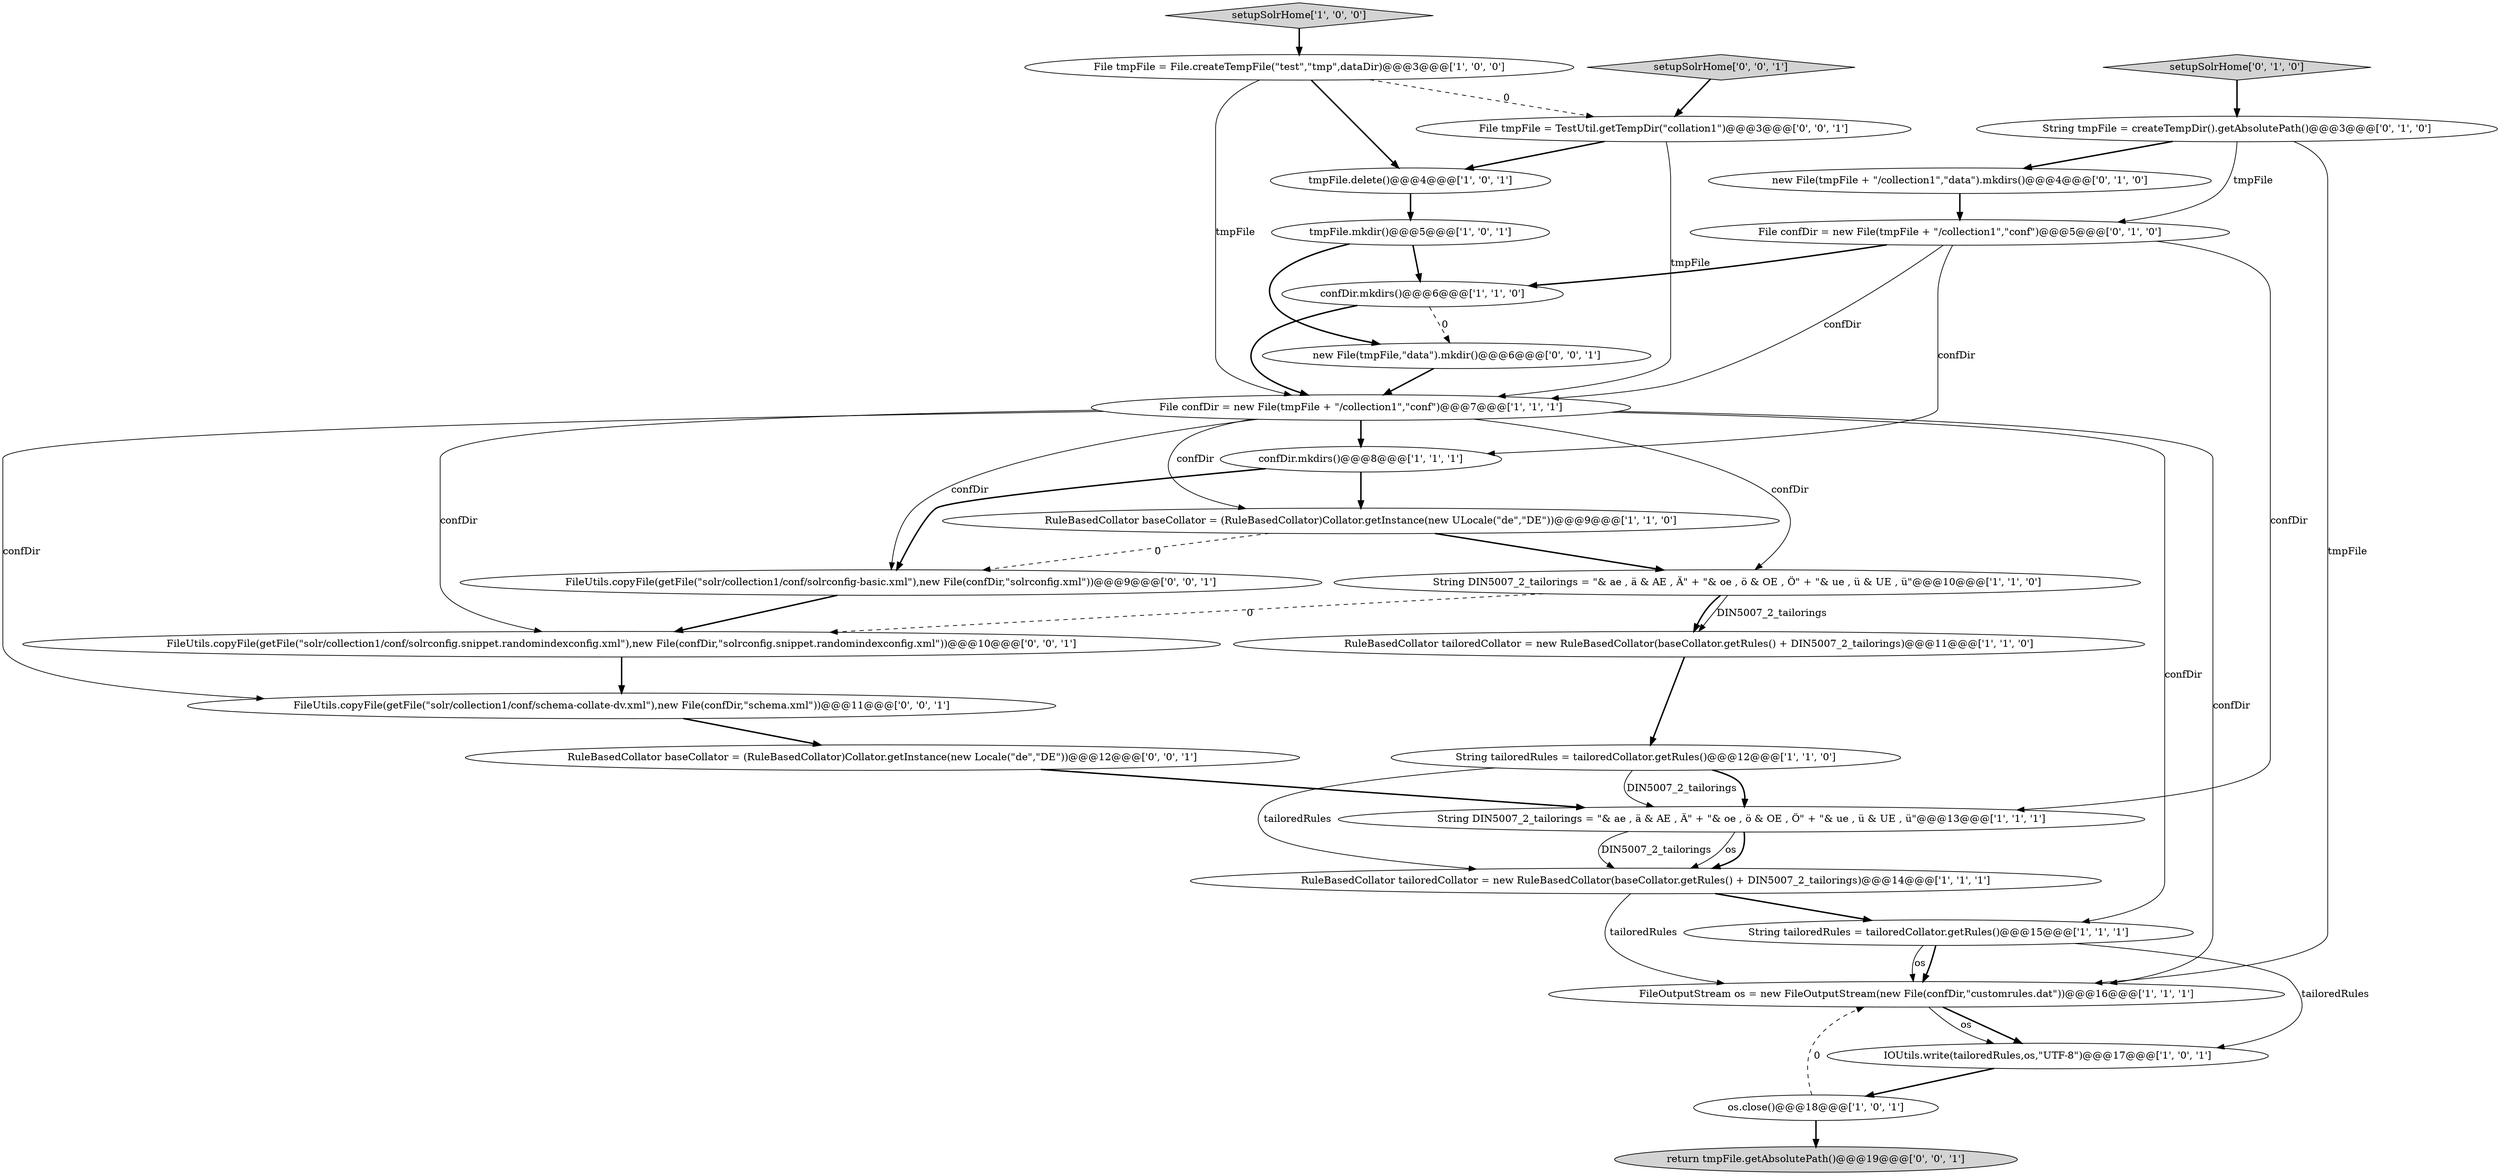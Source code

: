 digraph {
2 [style = filled, label = "FileOutputStream os = new FileOutputStream(new File(confDir,\"customrules.dat\"))@@@16@@@['1', '1', '1']", fillcolor = white, shape = ellipse image = "AAA0AAABBB1BBB"];
3 [style = filled, label = "String tailoredRules = tailoredCollator.getRules()@@@12@@@['1', '1', '0']", fillcolor = white, shape = ellipse image = "AAA0AAABBB1BBB"];
24 [style = filled, label = "FileUtils.copyFile(getFile(\"solr/collection1/conf/schema-collate-dv.xml\"),new File(confDir,\"schema.xml\"))@@@11@@@['0', '0', '1']", fillcolor = white, shape = ellipse image = "AAA0AAABBB3BBB"];
12 [style = filled, label = "setupSolrHome['1', '0', '0']", fillcolor = lightgray, shape = diamond image = "AAA0AAABBB1BBB"];
23 [style = filled, label = "FileUtils.copyFile(getFile(\"solr/collection1/conf/solrconfig.snippet.randomindexconfig.xml\"),new File(confDir,\"solrconfig.snippet.randomindexconfig.xml\"))@@@10@@@['0', '0', '1']", fillcolor = white, shape = ellipse image = "AAA0AAABBB3BBB"];
4 [style = filled, label = "String tailoredRules = tailoredCollator.getRules()@@@15@@@['1', '1', '1']", fillcolor = white, shape = ellipse image = "AAA0AAABBB1BBB"];
13 [style = filled, label = "RuleBasedCollator tailoredCollator = new RuleBasedCollator(baseCollator.getRules() + DIN5007_2_tailorings)@@@14@@@['1', '1', '1']", fillcolor = white, shape = ellipse image = "AAA0AAABBB1BBB"];
25 [style = filled, label = "FileUtils.copyFile(getFile(\"solr/collection1/conf/solrconfig-basic.xml\"),new File(confDir,\"solrconfig.xml\"))@@@9@@@['0', '0', '1']", fillcolor = white, shape = ellipse image = "AAA0AAABBB3BBB"];
20 [style = filled, label = "new File(tmpFile + \"/collection1\",\"data\").mkdirs()@@@4@@@['0', '1', '0']", fillcolor = white, shape = ellipse image = "AAA0AAABBB2BBB"];
5 [style = filled, label = "IOUtils.write(tailoredRules,os,\"UTF-8\")@@@17@@@['1', '0', '1']", fillcolor = white, shape = ellipse image = "AAA0AAABBB1BBB"];
22 [style = filled, label = "File tmpFile = TestUtil.getTempDir(\"collation1\")@@@3@@@['0', '0', '1']", fillcolor = white, shape = ellipse image = "AAA0AAABBB3BBB"];
16 [style = filled, label = "confDir.mkdirs()@@@6@@@['1', '1', '0']", fillcolor = white, shape = ellipse image = "AAA0AAABBB1BBB"];
8 [style = filled, label = "os.close()@@@18@@@['1', '0', '1']", fillcolor = white, shape = ellipse image = "AAA0AAABBB1BBB"];
27 [style = filled, label = "new File(tmpFile,\"data\").mkdir()@@@6@@@['0', '0', '1']", fillcolor = white, shape = ellipse image = "AAA0AAABBB3BBB"];
17 [style = filled, label = "File confDir = new File(tmpFile + \"/collection1\",\"conf\")@@@5@@@['0', '1', '0']", fillcolor = white, shape = ellipse image = "AAA0AAABBB2BBB"];
6 [style = filled, label = "String DIN5007_2_tailorings = \"& ae , ä & AE , Ä\" + \"& oe , ö & OE , Ö\" + \"& ue , ü & UE , ü\"@@@13@@@['1', '1', '1']", fillcolor = white, shape = ellipse image = "AAA0AAABBB1BBB"];
14 [style = filled, label = "confDir.mkdirs()@@@8@@@['1', '1', '1']", fillcolor = white, shape = ellipse image = "AAA0AAABBB1BBB"];
1 [style = filled, label = "RuleBasedCollator baseCollator = (RuleBasedCollator)Collator.getInstance(new ULocale(\"de\",\"DE\"))@@@9@@@['1', '1', '0']", fillcolor = white, shape = ellipse image = "AAA0AAABBB1BBB"];
7 [style = filled, label = "tmpFile.mkdir()@@@5@@@['1', '0', '1']", fillcolor = white, shape = ellipse image = "AAA0AAABBB1BBB"];
10 [style = filled, label = "tmpFile.delete()@@@4@@@['1', '0', '1']", fillcolor = white, shape = ellipse image = "AAA0AAABBB1BBB"];
21 [style = filled, label = "RuleBasedCollator baseCollator = (RuleBasedCollator)Collator.getInstance(new Locale(\"de\",\"DE\"))@@@12@@@['0', '0', '1']", fillcolor = white, shape = ellipse image = "AAA0AAABBB3BBB"];
11 [style = filled, label = "String DIN5007_2_tailorings = \"& ae , ä & AE , Ä\" + \"& oe , ö & OE , Ö\" + \"& ue , ü & UE , ü\"@@@10@@@['1', '1', '0']", fillcolor = white, shape = ellipse image = "AAA0AAABBB1BBB"];
19 [style = filled, label = "setupSolrHome['0', '1', '0']", fillcolor = lightgray, shape = diamond image = "AAA0AAABBB2BBB"];
28 [style = filled, label = "return tmpFile.getAbsolutePath()@@@19@@@['0', '0', '1']", fillcolor = lightgray, shape = ellipse image = "AAA0AAABBB3BBB"];
0 [style = filled, label = "File tmpFile = File.createTempFile(\"test\",\"tmp\",dataDir)@@@3@@@['1', '0', '0']", fillcolor = white, shape = ellipse image = "AAA0AAABBB1BBB"];
15 [style = filled, label = "RuleBasedCollator tailoredCollator = new RuleBasedCollator(baseCollator.getRules() + DIN5007_2_tailorings)@@@11@@@['1', '1', '0']", fillcolor = white, shape = ellipse image = "AAA0AAABBB1BBB"];
18 [style = filled, label = "String tmpFile = createTempDir().getAbsolutePath()@@@3@@@['0', '1', '0']", fillcolor = white, shape = ellipse image = "AAA0AAABBB2BBB"];
26 [style = filled, label = "setupSolrHome['0', '0', '1']", fillcolor = lightgray, shape = diamond image = "AAA0AAABBB3BBB"];
9 [style = filled, label = "File confDir = new File(tmpFile + \"/collection1\",\"conf\")@@@7@@@['1', '1', '1']", fillcolor = white, shape = ellipse image = "AAA0AAABBB1BBB"];
24->21 [style = bold, label=""];
25->23 [style = bold, label=""];
12->0 [style = bold, label=""];
26->22 [style = bold, label=""];
6->13 [style = solid, label="os"];
1->25 [style = dashed, label="0"];
5->8 [style = bold, label=""];
18->20 [style = bold, label=""];
13->4 [style = bold, label=""];
11->15 [style = solid, label="DIN5007_2_tailorings"];
9->4 [style = solid, label="confDir"];
23->24 [style = bold, label=""];
9->23 [style = solid, label="confDir"];
22->9 [style = solid, label="tmpFile"];
2->5 [style = bold, label=""];
17->9 [style = solid, label="confDir"];
13->2 [style = solid, label="tailoredRules"];
7->16 [style = bold, label=""];
0->9 [style = solid, label="tmpFile"];
4->5 [style = solid, label="tailoredRules"];
17->14 [style = solid, label="confDir"];
27->9 [style = bold, label=""];
6->13 [style = bold, label=""];
11->15 [style = bold, label=""];
16->27 [style = dashed, label="0"];
2->5 [style = solid, label="os"];
11->23 [style = dashed, label="0"];
9->11 [style = solid, label="confDir"];
4->2 [style = bold, label=""];
1->11 [style = bold, label=""];
3->6 [style = bold, label=""];
14->1 [style = bold, label=""];
3->13 [style = solid, label="tailoredRules"];
0->10 [style = bold, label=""];
6->13 [style = solid, label="DIN5007_2_tailorings"];
9->1 [style = solid, label="confDir"];
10->7 [style = bold, label=""];
4->2 [style = solid, label="os"];
18->2 [style = solid, label="tmpFile"];
9->24 [style = solid, label="confDir"];
17->6 [style = solid, label="confDir"];
9->25 [style = solid, label="confDir"];
8->28 [style = bold, label=""];
3->6 [style = solid, label="DIN5007_2_tailorings"];
9->2 [style = solid, label="confDir"];
9->14 [style = bold, label=""];
15->3 [style = bold, label=""];
14->25 [style = bold, label=""];
20->17 [style = bold, label=""];
18->17 [style = solid, label="tmpFile"];
8->2 [style = dashed, label="0"];
17->16 [style = bold, label=""];
19->18 [style = bold, label=""];
22->10 [style = bold, label=""];
21->6 [style = bold, label=""];
0->22 [style = dashed, label="0"];
7->27 [style = bold, label=""];
16->9 [style = bold, label=""];
}
